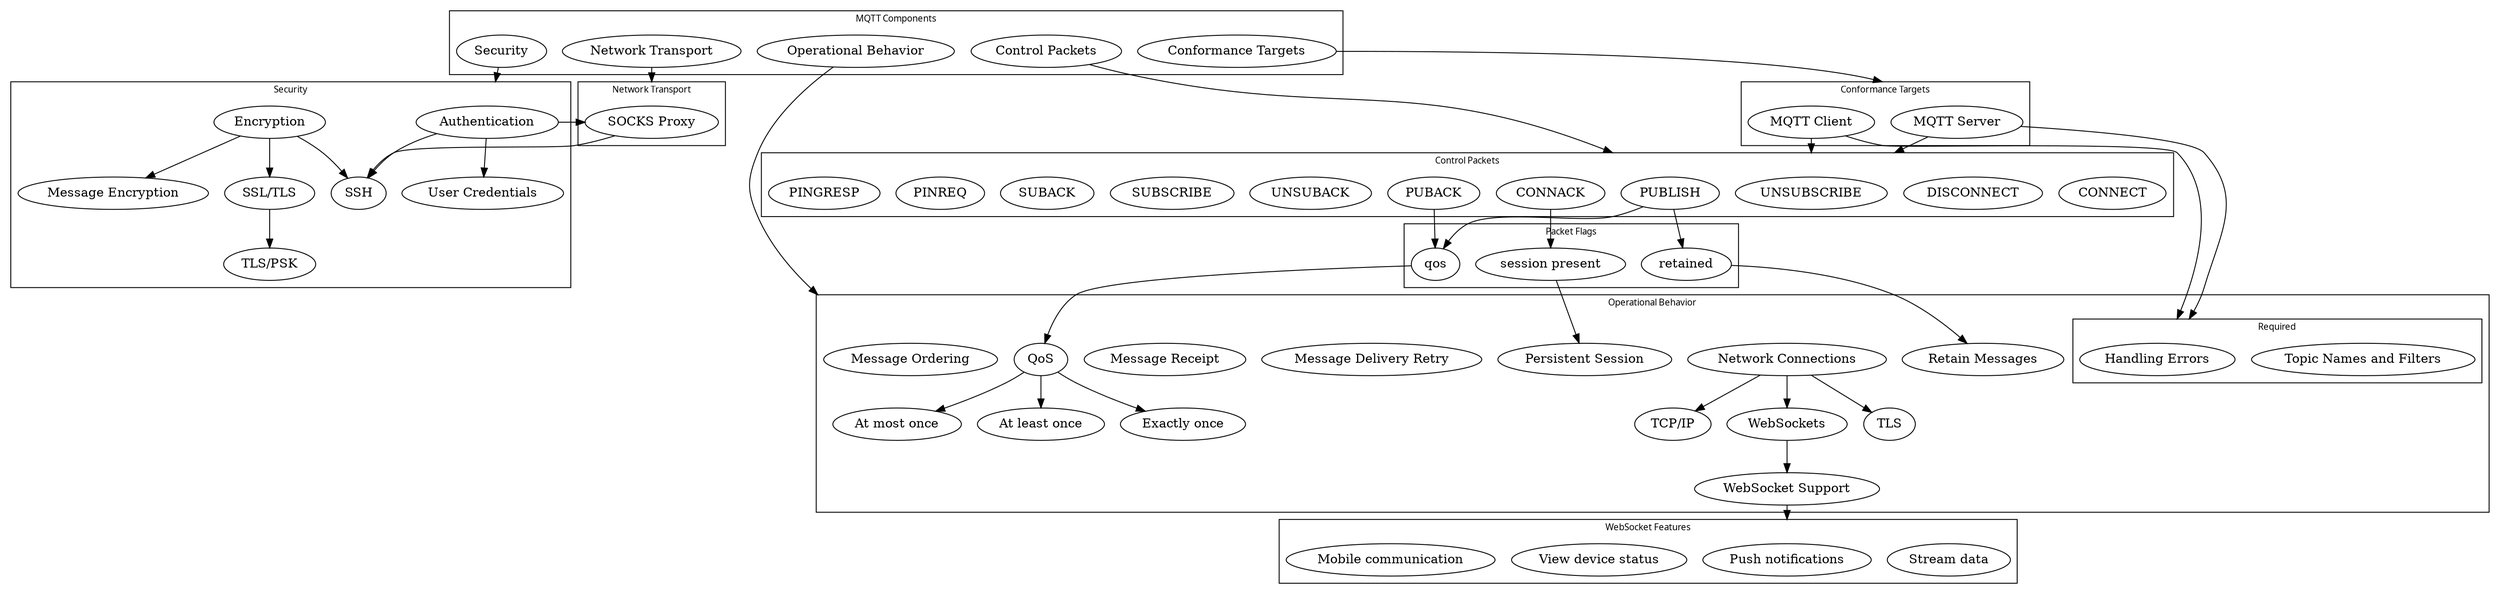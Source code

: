 // Testing manually-constructing a simple digraph from the RFC.
digraph G {
	graph [fontsize=10 fontname="Verdana" compound=true];

	subgraph cluster_components {
		label="MQTT Components";
		"Control Packets";
		"Operational Behavior";
		"Security";
		"Network Transport";
		"Conformance Targets"; // Maybe.
	}

	// I think this cluster will go away after I fill in the rest.
	subgraph cluster_features {
		label="MQTT Features";
		//"Security" -> "SSL/TLS" -> "TLS/PSK";
		//"Network Transport" -> "Websocket Support";
		//"Network Transport" -> "SOCKS Proxy";
		//"Client Threading";
		//"Persistent DB Support";
		//"systemd Support";
		//"Operational Behavior" -> "TODO";
		//"Conformance Targets";
		//"Control Packets";
	}

	subgraph cluster_security {
		label="Security";
		"Authentication" -> "User Credentials";
		"Authentication" -> "SSH";
		"Encryption" -> "SSL/TLS" -> "TLS/PSK";
		"Encryption" -> "Message Encryption";
		"Encryption" -> "SSH";
	}

	// All the control packets.
	subgraph cluster_packets {
		label="Control Packets";
		"CONNECT";
		"DISCONNECT";
		"CONNACK";
		"PUBLISH";
		"PUBACK";
		"UNSUBSCRIBE";
		"UNSUBACK";
		"SUBSCRIBE";
		"SUBACK";
		"PINREQ";
		"PINGRESP";
	}

	subgraph cluster_flags {
		label="Packet Flags";
		"session present";
		"retained";
		"PUBLISH" -> "qos";
		"PUBACK" -> "qos";
	}

	subgraph cluster_opbehavior {
		label="Operational Behavior";
		"Persistent Session"
		"Network Connections" -> "TCP/IP";
		"Network Connections" -> "WebSockets" -> "WebSocket Support";
		"Network Connections" -> "TLS";
		"qos" -> "QoS";
		"QoS" -> "At most once";
		"QoS" -> "At least once";
		"QoS" -> "Exactly once";
		"Message Delivery Retry";
		"Message Receipt";
		"Message Ordering";
		"Retain Messages";

		// Required opbehavior subgraph.
		subgraph cluster_op_req {
			label="Required";
			"Topic Names and Filters";
			"Handling Errors";
		}
	}

	subgraph cluster_nettransport {
		label="Network Transport";
		"SOCKS Proxy" -> "SSH";
		"WebSocket Support";
	}

	subgraph cluster_ws {
		label="WebSocket Features";
		"Stream data";
		"Push notifications";
		"View device status";
		"Mobile communication";
	}

	subgraph cluster_conformance {
		label="Conformance Targets";
		"MQTT Server";
		"MQTT Client";
	}

	// Other dependencies.
	"CONNACK" -> "session present" -> "Persistent Session";
	"PUBLISH" -> "retained" -> "Retain Messages";
	"Authentication" -> "SOCKS Proxy";

	// Connect the containers.
	"Operational Behavior" -> "Message Ordering" [lhead=cluster_opbehavior];
	"Control Packets" -> "PUBLISH" [lhead=cluster_packets];
	"Security" -> "Authentication" [lhead=cluster_security];
	"Network Transport" -> "SOCKS Proxy" [lhead=cluster_nettransport];
	"WebSocket Support" -> "Push notifications" [lhead=cluster_ws];
	"Conformance Targets" -> "MQTT Server" [lhead=cluster_conformance];
	"MQTT Server" -> "UNSUBSCRIBE" [lhead=cluster_packets];
	"MQTT Server" -> "Handling Errors" [lhead=cluster_op_req];
	"MQTT Client" -> "UNSUBSCRIBE" [lhead=cluster_packets];
	"MQTT Client" -> "Handling Errors" [lhead=cluster_op_req];
}